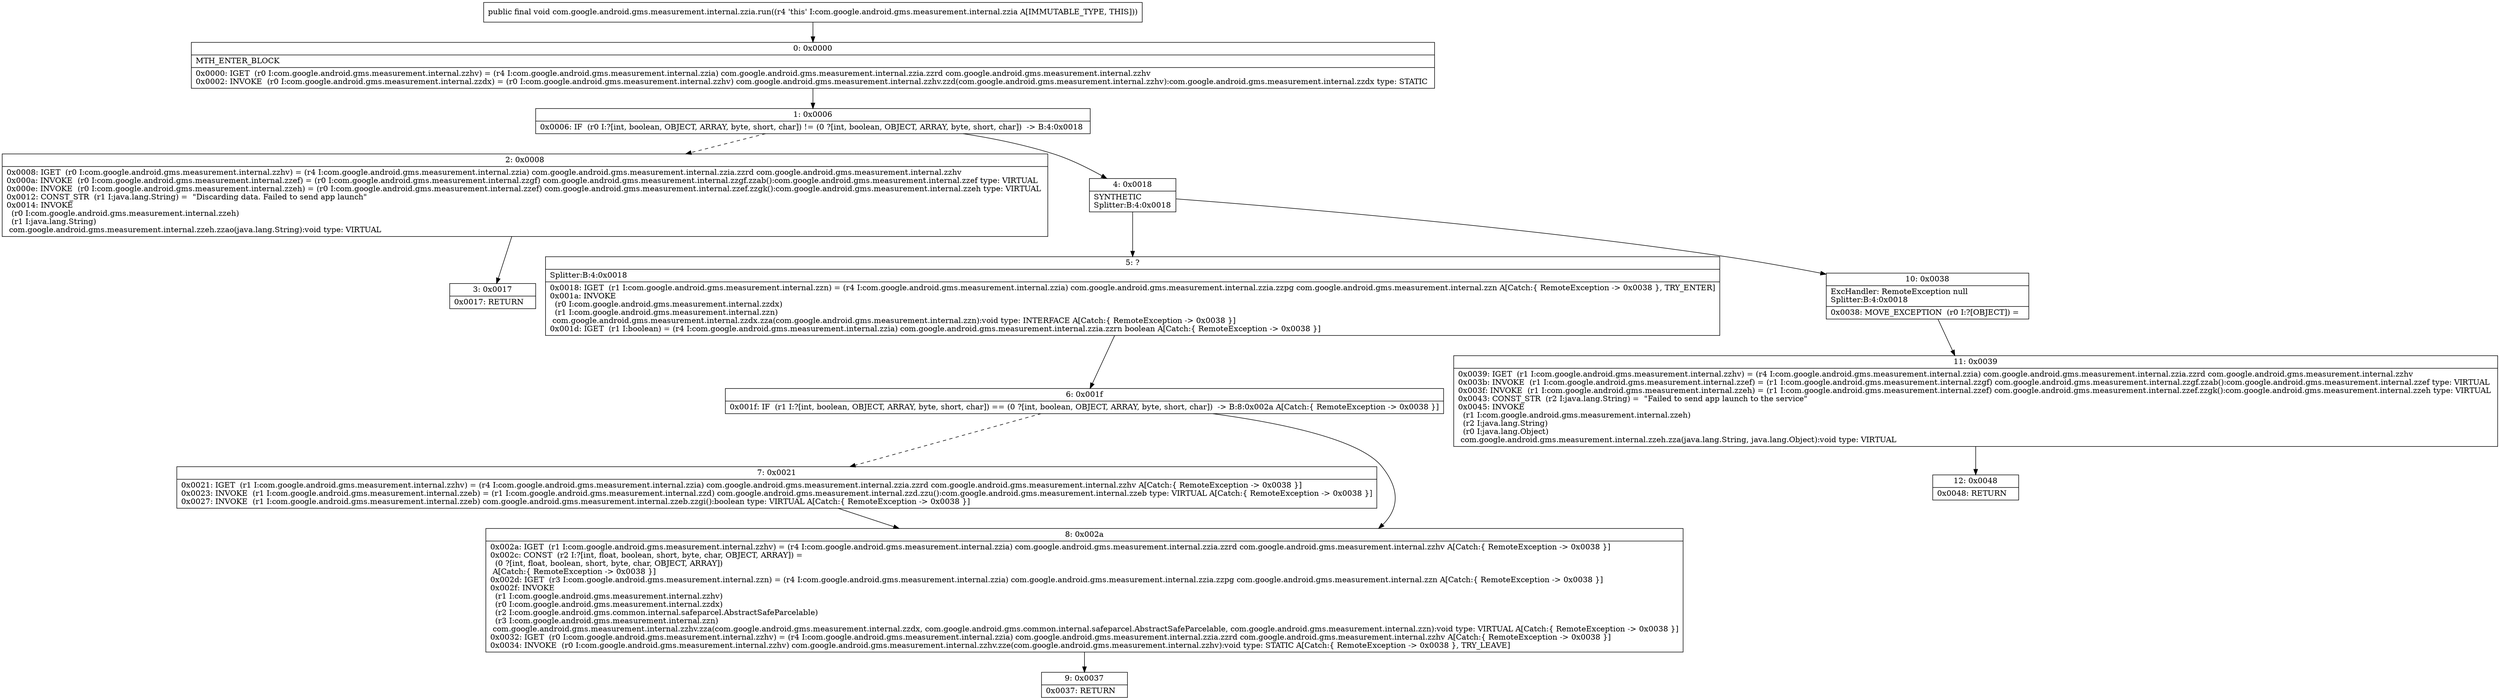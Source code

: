 digraph "CFG forcom.google.android.gms.measurement.internal.zzia.run()V" {
Node_0 [shape=record,label="{0\:\ 0x0000|MTH_ENTER_BLOCK\l|0x0000: IGET  (r0 I:com.google.android.gms.measurement.internal.zzhv) = (r4 I:com.google.android.gms.measurement.internal.zzia) com.google.android.gms.measurement.internal.zzia.zzrd com.google.android.gms.measurement.internal.zzhv \l0x0002: INVOKE  (r0 I:com.google.android.gms.measurement.internal.zzdx) = (r0 I:com.google.android.gms.measurement.internal.zzhv) com.google.android.gms.measurement.internal.zzhv.zzd(com.google.android.gms.measurement.internal.zzhv):com.google.android.gms.measurement.internal.zzdx type: STATIC \l}"];
Node_1 [shape=record,label="{1\:\ 0x0006|0x0006: IF  (r0 I:?[int, boolean, OBJECT, ARRAY, byte, short, char]) != (0 ?[int, boolean, OBJECT, ARRAY, byte, short, char])  \-\> B:4:0x0018 \l}"];
Node_2 [shape=record,label="{2\:\ 0x0008|0x0008: IGET  (r0 I:com.google.android.gms.measurement.internal.zzhv) = (r4 I:com.google.android.gms.measurement.internal.zzia) com.google.android.gms.measurement.internal.zzia.zzrd com.google.android.gms.measurement.internal.zzhv \l0x000a: INVOKE  (r0 I:com.google.android.gms.measurement.internal.zzef) = (r0 I:com.google.android.gms.measurement.internal.zzgf) com.google.android.gms.measurement.internal.zzgf.zzab():com.google.android.gms.measurement.internal.zzef type: VIRTUAL \l0x000e: INVOKE  (r0 I:com.google.android.gms.measurement.internal.zzeh) = (r0 I:com.google.android.gms.measurement.internal.zzef) com.google.android.gms.measurement.internal.zzef.zzgk():com.google.android.gms.measurement.internal.zzeh type: VIRTUAL \l0x0012: CONST_STR  (r1 I:java.lang.String) =  \"Discarding data. Failed to send app launch\" \l0x0014: INVOKE  \l  (r0 I:com.google.android.gms.measurement.internal.zzeh)\l  (r1 I:java.lang.String)\l com.google.android.gms.measurement.internal.zzeh.zzao(java.lang.String):void type: VIRTUAL \l}"];
Node_3 [shape=record,label="{3\:\ 0x0017|0x0017: RETURN   \l}"];
Node_4 [shape=record,label="{4\:\ 0x0018|SYNTHETIC\lSplitter:B:4:0x0018\l}"];
Node_5 [shape=record,label="{5\:\ ?|Splitter:B:4:0x0018\l|0x0018: IGET  (r1 I:com.google.android.gms.measurement.internal.zzn) = (r4 I:com.google.android.gms.measurement.internal.zzia) com.google.android.gms.measurement.internal.zzia.zzpg com.google.android.gms.measurement.internal.zzn A[Catch:\{ RemoteException \-\> 0x0038 \}, TRY_ENTER]\l0x001a: INVOKE  \l  (r0 I:com.google.android.gms.measurement.internal.zzdx)\l  (r1 I:com.google.android.gms.measurement.internal.zzn)\l com.google.android.gms.measurement.internal.zzdx.zza(com.google.android.gms.measurement.internal.zzn):void type: INTERFACE A[Catch:\{ RemoteException \-\> 0x0038 \}]\l0x001d: IGET  (r1 I:boolean) = (r4 I:com.google.android.gms.measurement.internal.zzia) com.google.android.gms.measurement.internal.zzia.zzrn boolean A[Catch:\{ RemoteException \-\> 0x0038 \}]\l}"];
Node_6 [shape=record,label="{6\:\ 0x001f|0x001f: IF  (r1 I:?[int, boolean, OBJECT, ARRAY, byte, short, char]) == (0 ?[int, boolean, OBJECT, ARRAY, byte, short, char])  \-\> B:8:0x002a A[Catch:\{ RemoteException \-\> 0x0038 \}]\l}"];
Node_7 [shape=record,label="{7\:\ 0x0021|0x0021: IGET  (r1 I:com.google.android.gms.measurement.internal.zzhv) = (r4 I:com.google.android.gms.measurement.internal.zzia) com.google.android.gms.measurement.internal.zzia.zzrd com.google.android.gms.measurement.internal.zzhv A[Catch:\{ RemoteException \-\> 0x0038 \}]\l0x0023: INVOKE  (r1 I:com.google.android.gms.measurement.internal.zzeb) = (r1 I:com.google.android.gms.measurement.internal.zzd) com.google.android.gms.measurement.internal.zzd.zzu():com.google.android.gms.measurement.internal.zzeb type: VIRTUAL A[Catch:\{ RemoteException \-\> 0x0038 \}]\l0x0027: INVOKE  (r1 I:com.google.android.gms.measurement.internal.zzeb) com.google.android.gms.measurement.internal.zzeb.zzgi():boolean type: VIRTUAL A[Catch:\{ RemoteException \-\> 0x0038 \}]\l}"];
Node_8 [shape=record,label="{8\:\ 0x002a|0x002a: IGET  (r1 I:com.google.android.gms.measurement.internal.zzhv) = (r4 I:com.google.android.gms.measurement.internal.zzia) com.google.android.gms.measurement.internal.zzia.zzrd com.google.android.gms.measurement.internal.zzhv A[Catch:\{ RemoteException \-\> 0x0038 \}]\l0x002c: CONST  (r2 I:?[int, float, boolean, short, byte, char, OBJECT, ARRAY]) = \l  (0 ?[int, float, boolean, short, byte, char, OBJECT, ARRAY])\l A[Catch:\{ RemoteException \-\> 0x0038 \}]\l0x002d: IGET  (r3 I:com.google.android.gms.measurement.internal.zzn) = (r4 I:com.google.android.gms.measurement.internal.zzia) com.google.android.gms.measurement.internal.zzia.zzpg com.google.android.gms.measurement.internal.zzn A[Catch:\{ RemoteException \-\> 0x0038 \}]\l0x002f: INVOKE  \l  (r1 I:com.google.android.gms.measurement.internal.zzhv)\l  (r0 I:com.google.android.gms.measurement.internal.zzdx)\l  (r2 I:com.google.android.gms.common.internal.safeparcel.AbstractSafeParcelable)\l  (r3 I:com.google.android.gms.measurement.internal.zzn)\l com.google.android.gms.measurement.internal.zzhv.zza(com.google.android.gms.measurement.internal.zzdx, com.google.android.gms.common.internal.safeparcel.AbstractSafeParcelable, com.google.android.gms.measurement.internal.zzn):void type: VIRTUAL A[Catch:\{ RemoteException \-\> 0x0038 \}]\l0x0032: IGET  (r0 I:com.google.android.gms.measurement.internal.zzhv) = (r4 I:com.google.android.gms.measurement.internal.zzia) com.google.android.gms.measurement.internal.zzia.zzrd com.google.android.gms.measurement.internal.zzhv A[Catch:\{ RemoteException \-\> 0x0038 \}]\l0x0034: INVOKE  (r0 I:com.google.android.gms.measurement.internal.zzhv) com.google.android.gms.measurement.internal.zzhv.zze(com.google.android.gms.measurement.internal.zzhv):void type: STATIC A[Catch:\{ RemoteException \-\> 0x0038 \}, TRY_LEAVE]\l}"];
Node_9 [shape=record,label="{9\:\ 0x0037|0x0037: RETURN   \l}"];
Node_10 [shape=record,label="{10\:\ 0x0038|ExcHandler: RemoteException null\lSplitter:B:4:0x0018\l|0x0038: MOVE_EXCEPTION  (r0 I:?[OBJECT]) =  \l}"];
Node_11 [shape=record,label="{11\:\ 0x0039|0x0039: IGET  (r1 I:com.google.android.gms.measurement.internal.zzhv) = (r4 I:com.google.android.gms.measurement.internal.zzia) com.google.android.gms.measurement.internal.zzia.zzrd com.google.android.gms.measurement.internal.zzhv \l0x003b: INVOKE  (r1 I:com.google.android.gms.measurement.internal.zzef) = (r1 I:com.google.android.gms.measurement.internal.zzgf) com.google.android.gms.measurement.internal.zzgf.zzab():com.google.android.gms.measurement.internal.zzef type: VIRTUAL \l0x003f: INVOKE  (r1 I:com.google.android.gms.measurement.internal.zzeh) = (r1 I:com.google.android.gms.measurement.internal.zzef) com.google.android.gms.measurement.internal.zzef.zzgk():com.google.android.gms.measurement.internal.zzeh type: VIRTUAL \l0x0043: CONST_STR  (r2 I:java.lang.String) =  \"Failed to send app launch to the service\" \l0x0045: INVOKE  \l  (r1 I:com.google.android.gms.measurement.internal.zzeh)\l  (r2 I:java.lang.String)\l  (r0 I:java.lang.Object)\l com.google.android.gms.measurement.internal.zzeh.zza(java.lang.String, java.lang.Object):void type: VIRTUAL \l}"];
Node_12 [shape=record,label="{12\:\ 0x0048|0x0048: RETURN   \l}"];
MethodNode[shape=record,label="{public final void com.google.android.gms.measurement.internal.zzia.run((r4 'this' I:com.google.android.gms.measurement.internal.zzia A[IMMUTABLE_TYPE, THIS])) }"];
MethodNode -> Node_0;
Node_0 -> Node_1;
Node_1 -> Node_2[style=dashed];
Node_1 -> Node_4;
Node_2 -> Node_3;
Node_4 -> Node_5;
Node_4 -> Node_10;
Node_5 -> Node_6;
Node_6 -> Node_7[style=dashed];
Node_6 -> Node_8;
Node_7 -> Node_8;
Node_8 -> Node_9;
Node_10 -> Node_11;
Node_11 -> Node_12;
}

